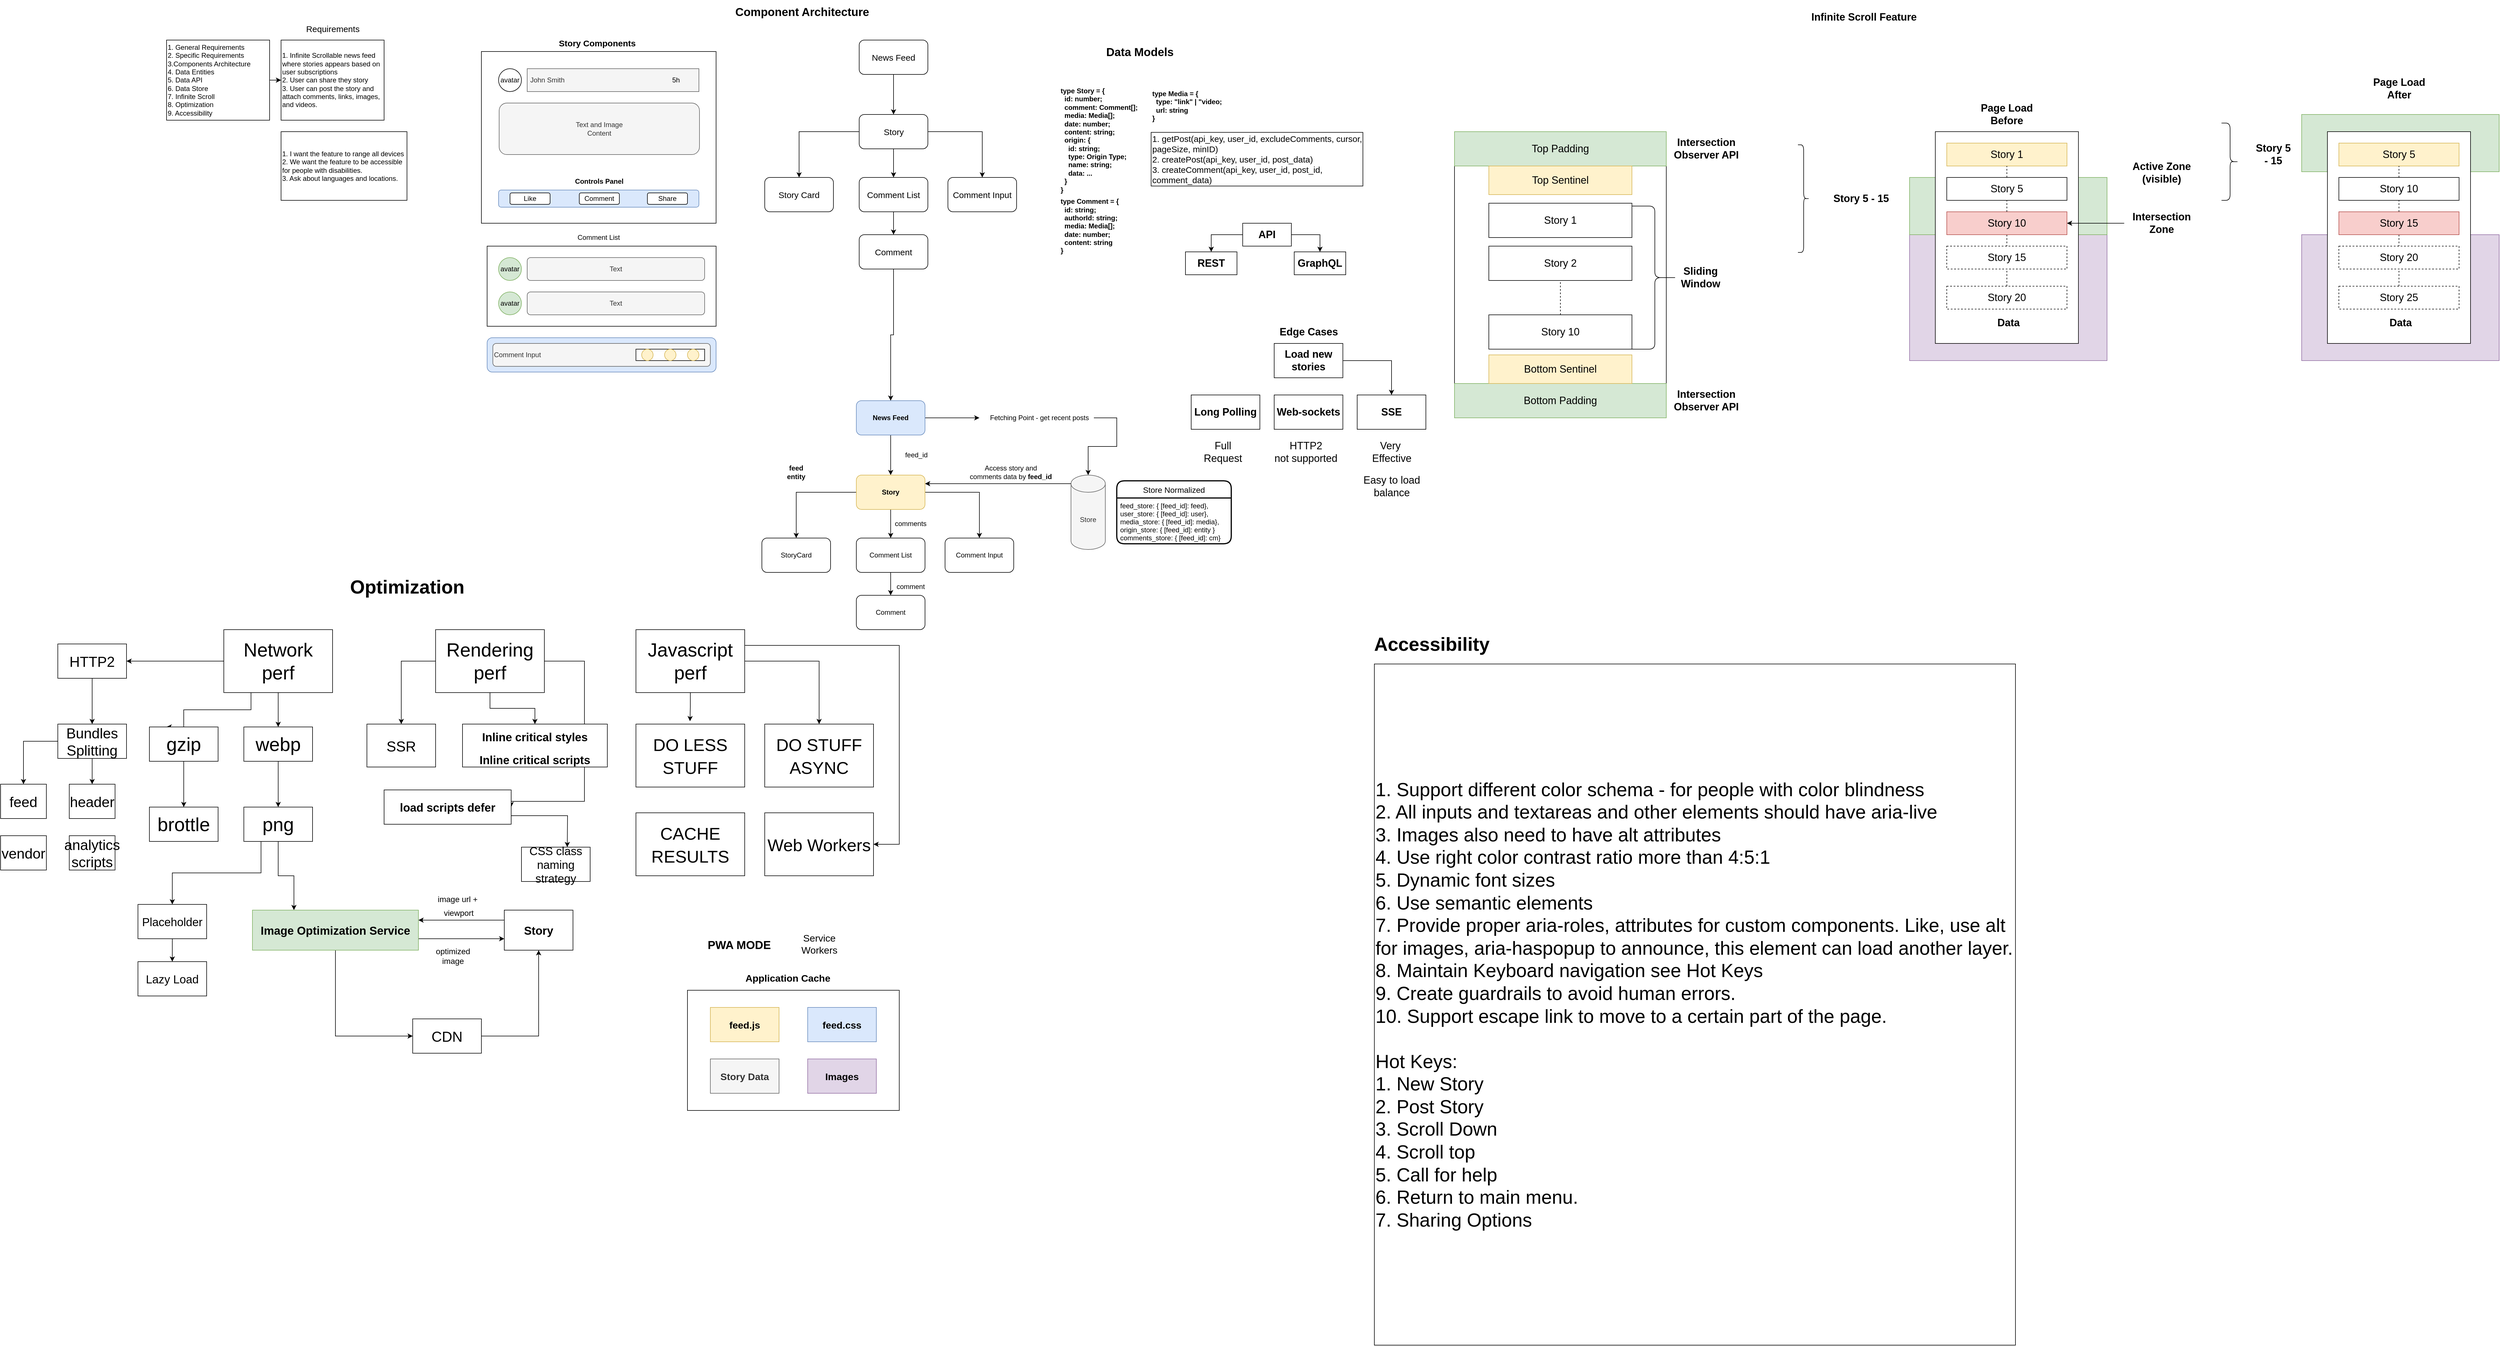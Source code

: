 <mxfile version="20.4.0" type="github">
  <diagram id="IqMauVMVQvILPqCmcVAL" name="Page-1">
    <mxGraphModel dx="2643" dy="2391" grid="1" gridSize="10" guides="1" tooltips="1" connect="1" arrows="1" fold="1" page="1" pageScale="1" pageWidth="850" pageHeight="1100" math="0" shadow="0">
      <root>
        <mxCell id="0" />
        <mxCell id="1" parent="0" />
        <mxCell id="xFDuFH-LrsKJS7PhDdZ0-171" value="" style="rounded=0;whiteSpace=wrap;html=1;fontSize=18;fillColor=#e1d5e7;strokeColor=#9673a6;" vertex="1" parent="1">
          <mxGeometry x="2565" y="380" width="345" height="220" as="geometry" />
        </mxCell>
        <mxCell id="xFDuFH-LrsKJS7PhDdZ0-6" value="" style="edgeStyle=orthogonalEdgeStyle;rounded=0;orthogonalLoop=1;jettySize=auto;html=1;" edge="1" parent="1" source="xFDuFH-LrsKJS7PhDdZ0-1" target="xFDuFH-LrsKJS7PhDdZ0-3">
          <mxGeometry relative="1" as="geometry" />
        </mxCell>
        <mxCell id="xFDuFH-LrsKJS7PhDdZ0-25" value="" style="edgeStyle=orthogonalEdgeStyle;rounded=0;orthogonalLoop=1;jettySize=auto;html=1;" edge="1" parent="1" source="xFDuFH-LrsKJS7PhDdZ0-1">
          <mxGeometry relative="1" as="geometry">
            <mxPoint x="940" y="700" as="targetPoint" />
          </mxGeometry>
        </mxCell>
        <mxCell id="xFDuFH-LrsKJS7PhDdZ0-1" value="News Feed" style="rounded=1;whiteSpace=wrap;html=1;fillColor=#dae8fc;strokeColor=#6c8ebf;fontStyle=1" vertex="1" parent="1">
          <mxGeometry x="725" y="670" width="120" height="60" as="geometry" />
        </mxCell>
        <mxCell id="xFDuFH-LrsKJS7PhDdZ0-12" value="" style="edgeStyle=orthogonalEdgeStyle;rounded=0;orthogonalLoop=1;jettySize=auto;html=1;" edge="1" parent="1" source="xFDuFH-LrsKJS7PhDdZ0-3" target="xFDuFH-LrsKJS7PhDdZ0-11">
          <mxGeometry relative="1" as="geometry" />
        </mxCell>
        <mxCell id="xFDuFH-LrsKJS7PhDdZ0-13" value="" style="edgeStyle=orthogonalEdgeStyle;rounded=0;orthogonalLoop=1;jettySize=auto;html=1;" edge="1" parent="1" source="xFDuFH-LrsKJS7PhDdZ0-3" target="xFDuFH-LrsKJS7PhDdZ0-9">
          <mxGeometry relative="1" as="geometry" />
        </mxCell>
        <mxCell id="xFDuFH-LrsKJS7PhDdZ0-15" value="" style="edgeStyle=orthogonalEdgeStyle;rounded=0;orthogonalLoop=1;jettySize=auto;html=1;" edge="1" parent="1" source="xFDuFH-LrsKJS7PhDdZ0-3" target="xFDuFH-LrsKJS7PhDdZ0-14">
          <mxGeometry relative="1" as="geometry" />
        </mxCell>
        <mxCell id="xFDuFH-LrsKJS7PhDdZ0-3" value="Story" style="rounded=1;whiteSpace=wrap;html=1;fontStyle=1;fillColor=#fff2cc;strokeColor=#d6b656;" vertex="1" parent="1">
          <mxGeometry x="725" y="800" width="120" height="60" as="geometry" />
        </mxCell>
        <mxCell id="xFDuFH-LrsKJS7PhDdZ0-20" value="" style="edgeStyle=orthogonalEdgeStyle;rounded=0;orthogonalLoop=1;jettySize=auto;html=1;" edge="1" parent="1" source="xFDuFH-LrsKJS7PhDdZ0-9" target="xFDuFH-LrsKJS7PhDdZ0-19">
          <mxGeometry relative="1" as="geometry" />
        </mxCell>
        <mxCell id="xFDuFH-LrsKJS7PhDdZ0-9" value="Comment List" style="rounded=1;whiteSpace=wrap;html=1;" vertex="1" parent="1">
          <mxGeometry x="725" y="910" width="120" height="60" as="geometry" />
        </mxCell>
        <mxCell id="xFDuFH-LrsKJS7PhDdZ0-11" value="StoryCard" style="whiteSpace=wrap;html=1;rounded=1;" vertex="1" parent="1">
          <mxGeometry x="560" y="910" width="120" height="60" as="geometry" />
        </mxCell>
        <mxCell id="xFDuFH-LrsKJS7PhDdZ0-14" value="Comment Input" style="rounded=1;whiteSpace=wrap;html=1;" vertex="1" parent="1">
          <mxGeometry x="880" y="910" width="120" height="60" as="geometry" />
        </mxCell>
        <mxCell id="xFDuFH-LrsKJS7PhDdZ0-19" value="Comment" style="rounded=1;whiteSpace=wrap;html=1;" vertex="1" parent="1">
          <mxGeometry x="725" y="1010" width="120" height="60" as="geometry" />
        </mxCell>
        <mxCell id="xFDuFH-LrsKJS7PhDdZ0-21" value="Store" style="shape=cylinder3;whiteSpace=wrap;html=1;boundedLbl=1;backgroundOutline=1;size=15;fillColor=#f5f5f5;fontColor=#333333;strokeColor=#666666;" vertex="1" parent="1">
          <mxGeometry x="1100" y="800" width="60" height="130" as="geometry" />
        </mxCell>
        <mxCell id="xFDuFH-LrsKJS7PhDdZ0-22" value="" style="endArrow=classic;html=1;rounded=0;exitX=0;exitY=0;exitDx=0;exitDy=15;exitPerimeter=0;entryX=1;entryY=0.25;entryDx=0;entryDy=0;" edge="1" parent="1" source="xFDuFH-LrsKJS7PhDdZ0-21" target="xFDuFH-LrsKJS7PhDdZ0-3">
          <mxGeometry width="50" height="50" relative="1" as="geometry">
            <mxPoint x="940" y="800" as="sourcePoint" />
            <mxPoint x="990" y="750" as="targetPoint" />
          </mxGeometry>
        </mxCell>
        <mxCell id="xFDuFH-LrsKJS7PhDdZ0-23" value="Access story and comments data by &lt;b&gt;feed_id&lt;/b&gt;" style="text;html=1;strokeColor=none;fillColor=none;align=center;verticalAlign=middle;whiteSpace=wrap;rounded=0;" vertex="1" parent="1">
          <mxGeometry x="920" y="780" width="150" height="30" as="geometry" />
        </mxCell>
        <mxCell id="xFDuFH-LrsKJS7PhDdZ0-26" value="Fetching Point - get recent posts" style="text;html=1;strokeColor=none;fillColor=none;align=center;verticalAlign=middle;whiteSpace=wrap;rounded=0;" vertex="1" parent="1">
          <mxGeometry x="950" y="685" width="190" height="30" as="geometry" />
        </mxCell>
        <mxCell id="xFDuFH-LrsKJS7PhDdZ0-27" value="" style="endArrow=classic;html=1;rounded=0;exitX=1;exitY=0.5;exitDx=0;exitDy=0;entryX=0.5;entryY=0;entryDx=0;entryDy=0;entryPerimeter=0;" edge="1" parent="1" source="xFDuFH-LrsKJS7PhDdZ0-26" target="xFDuFH-LrsKJS7PhDdZ0-21">
          <mxGeometry width="50" height="50" relative="1" as="geometry">
            <mxPoint x="940" y="750" as="sourcePoint" />
            <mxPoint x="990" y="700" as="targetPoint" />
            <Array as="points">
              <mxPoint x="1180" y="700" />
              <mxPoint x="1180" y="750" />
              <mxPoint x="1130" y="750" />
            </Array>
          </mxGeometry>
        </mxCell>
        <mxCell id="xFDuFH-LrsKJS7PhDdZ0-28" value="feed_id" style="text;html=1;strokeColor=none;fillColor=none;align=center;verticalAlign=middle;whiteSpace=wrap;rounded=0;" vertex="1" parent="1">
          <mxGeometry x="800" y="750" width="60" height="30" as="geometry" />
        </mxCell>
        <mxCell id="xFDuFH-LrsKJS7PhDdZ0-29" value="feed entity" style="text;html=1;strokeColor=none;fillColor=none;align=center;verticalAlign=middle;whiteSpace=wrap;rounded=0;fontStyle=1" vertex="1" parent="1">
          <mxGeometry x="590" y="780" width="60" height="30" as="geometry" />
        </mxCell>
        <mxCell id="xFDuFH-LrsKJS7PhDdZ0-30" value="comments" style="text;html=1;strokeColor=none;fillColor=none;align=center;verticalAlign=middle;whiteSpace=wrap;rounded=0;" vertex="1" parent="1">
          <mxGeometry x="790" y="870" width="60" height="30" as="geometry" />
        </mxCell>
        <mxCell id="xFDuFH-LrsKJS7PhDdZ0-31" value="comment" style="text;html=1;strokeColor=none;fillColor=none;align=center;verticalAlign=middle;whiteSpace=wrap;rounded=0;" vertex="1" parent="1">
          <mxGeometry x="790" y="980" width="60" height="30" as="geometry" />
        </mxCell>
        <mxCell id="xFDuFH-LrsKJS7PhDdZ0-32" value="Store Normalized" style="swimlane;childLayout=stackLayout;horizontal=1;startSize=30;horizontalStack=0;rounded=1;fontSize=14;fontStyle=0;strokeWidth=2;resizeParent=0;resizeLast=1;shadow=0;dashed=0;align=center;" vertex="1" parent="1">
          <mxGeometry x="1180" y="810" width="200" height="110" as="geometry" />
        </mxCell>
        <mxCell id="xFDuFH-LrsKJS7PhDdZ0-33" value="feed_store: { [feed_id]: feed},&#xa;user_store: { [feed_id]: user},&#xa;media_store: { [feed_id]: media},&#xa;origin_store: { [feed_id]: entity }&#xa;comments_store: { [feed_id]: cm}" style="align=left;strokeColor=none;fillColor=none;spacingLeft=4;fontSize=12;verticalAlign=top;resizable=0;rotatable=0;part=1;" vertex="1" parent="xFDuFH-LrsKJS7PhDdZ0-32">
          <mxGeometry y="30" width="200" height="80" as="geometry" />
        </mxCell>
        <mxCell id="xFDuFH-LrsKJS7PhDdZ0-76" value="" style="rounded=0;whiteSpace=wrap;html=1;" vertex="1" parent="1">
          <mxGeometry x="70" y="60" width="410" height="300" as="geometry" />
        </mxCell>
        <mxCell id="xFDuFH-LrsKJS7PhDdZ0-77" value="avatar" style="ellipse;whiteSpace=wrap;html=1;aspect=fixed;" vertex="1" parent="1">
          <mxGeometry x="100" y="90" width="40" height="40" as="geometry" />
        </mxCell>
        <mxCell id="xFDuFH-LrsKJS7PhDdZ0-78" value="&amp;nbsp;John Smith" style="rounded=0;whiteSpace=wrap;html=1;align=left;fillColor=#f5f5f5;fontColor=#333333;strokeColor=#666666;" vertex="1" parent="1">
          <mxGeometry x="150" y="90" width="300" height="40" as="geometry" />
        </mxCell>
        <mxCell id="xFDuFH-LrsKJS7PhDdZ0-79" value="Text and Image&lt;br&gt;Content" style="rounded=1;whiteSpace=wrap;html=1;fillColor=#f5f5f5;fontColor=#333333;strokeColor=#666666;" vertex="1" parent="1">
          <mxGeometry x="101" y="150" width="350" height="90" as="geometry" />
        </mxCell>
        <mxCell id="xFDuFH-LrsKJS7PhDdZ0-80" value="Controls Panel" style="text;html=1;strokeColor=none;fillColor=none;align=center;verticalAlign=middle;whiteSpace=wrap;rounded=0;fontStyle=1" vertex="1" parent="1">
          <mxGeometry x="192" y="272" width="168" height="30" as="geometry" />
        </mxCell>
        <mxCell id="xFDuFH-LrsKJS7PhDdZ0-81" value="" style="rounded=1;whiteSpace=wrap;html=1;fillColor=#dae8fc;strokeColor=#6c8ebf;" vertex="1" parent="1">
          <mxGeometry x="100" y="302" width="350" height="30" as="geometry" />
        </mxCell>
        <mxCell id="xFDuFH-LrsKJS7PhDdZ0-82" value="Like" style="rounded=1;whiteSpace=wrap;html=1;" vertex="1" parent="xFDuFH-LrsKJS7PhDdZ0-81">
          <mxGeometry x="20" y="5" width="70" height="20" as="geometry" />
        </mxCell>
        <mxCell id="xFDuFH-LrsKJS7PhDdZ0-83" value="Comment" style="rounded=1;whiteSpace=wrap;html=1;" vertex="1" parent="xFDuFH-LrsKJS7PhDdZ0-81">
          <mxGeometry x="141" y="5" width="70" height="20" as="geometry" />
        </mxCell>
        <mxCell id="xFDuFH-LrsKJS7PhDdZ0-84" value="Share" style="rounded=1;whiteSpace=wrap;html=1;" vertex="1" parent="xFDuFH-LrsKJS7PhDdZ0-81">
          <mxGeometry x="260" y="5" width="70" height="20" as="geometry" />
        </mxCell>
        <mxCell id="xFDuFH-LrsKJS7PhDdZ0-85" value="5h" style="text;html=1;strokeColor=none;fillColor=none;align=center;verticalAlign=middle;whiteSpace=wrap;rounded=0;" vertex="1" parent="1">
          <mxGeometry x="380" y="95" width="60" height="30" as="geometry" />
        </mxCell>
        <mxCell id="xFDuFH-LrsKJS7PhDdZ0-91" value="" style="edgeStyle=orthogonalEdgeStyle;rounded=0;orthogonalLoop=1;jettySize=auto;html=1;" edge="1" parent="1" source="xFDuFH-LrsKJS7PhDdZ0-86" target="xFDuFH-LrsKJS7PhDdZ0-90">
          <mxGeometry relative="1" as="geometry" />
        </mxCell>
        <mxCell id="xFDuFH-LrsKJS7PhDdZ0-86" value="1. General Requirements&lt;br&gt;2. Specific Requirements&lt;br&gt;3.Components Architecture&lt;br&gt;4. Data Entities&lt;br&gt;5. Data API&lt;br&gt;6. Data Store&lt;br&gt;7. Infinite Scroll&lt;br&gt;8. Optimization&lt;br&gt;9. Accessibility" style="rounded=0;whiteSpace=wrap;html=1;align=left;" vertex="1" parent="1">
          <mxGeometry x="-480" y="40" width="180" height="140" as="geometry" />
        </mxCell>
        <mxCell id="xFDuFH-LrsKJS7PhDdZ0-90" value="1. Infinite Scrollable news feed where stories appears based on user subscriptions&lt;br&gt;2. User can share they story&lt;br&gt;3. User can post the story and attach comments, links, images, and videos." style="rounded=0;whiteSpace=wrap;html=1;align=left;" vertex="1" parent="1">
          <mxGeometry x="-280" y="40" width="180" height="140" as="geometry" />
        </mxCell>
        <mxCell id="xFDuFH-LrsKJS7PhDdZ0-92" value="1. I want the feature to range all devices&lt;br&gt;2. We want the feature to be accessible for people with disabilities.&lt;br&gt;&lt;div style=&quot;&quot;&gt;&lt;span style=&quot;background-color: initial;&quot;&gt;3. Ask about languages and locations.&lt;/span&gt;&lt;/div&gt;" style="rounded=0;whiteSpace=wrap;html=1;align=left;" vertex="1" parent="1">
          <mxGeometry x="-280" y="200" width="220" height="120" as="geometry" />
        </mxCell>
        <mxCell id="xFDuFH-LrsKJS7PhDdZ0-94" value="" style="rounded=0;whiteSpace=wrap;html=1;" vertex="1" parent="1">
          <mxGeometry x="80" y="400" width="400" height="140" as="geometry" />
        </mxCell>
        <mxCell id="xFDuFH-LrsKJS7PhDdZ0-95" value="Comment List" style="text;html=1;strokeColor=none;fillColor=none;align=center;verticalAlign=middle;whiteSpace=wrap;rounded=0;" vertex="1" parent="1">
          <mxGeometry x="220" y="370" width="110" height="30" as="geometry" />
        </mxCell>
        <mxCell id="xFDuFH-LrsKJS7PhDdZ0-97" value="avatar" style="ellipse;whiteSpace=wrap;html=1;aspect=fixed;fillColor=#d5e8d4;strokeColor=#82b366;" vertex="1" parent="1">
          <mxGeometry x="100" y="420" width="40" height="40" as="geometry" />
        </mxCell>
        <mxCell id="xFDuFH-LrsKJS7PhDdZ0-98" value="Text" style="rounded=1;whiteSpace=wrap;html=1;fillColor=#f5f5f5;fontColor=#333333;strokeColor=#666666;" vertex="1" parent="1">
          <mxGeometry x="150" y="420" width="310" height="40" as="geometry" />
        </mxCell>
        <mxCell id="xFDuFH-LrsKJS7PhDdZ0-99" value="avatar" style="ellipse;whiteSpace=wrap;html=1;aspect=fixed;fillColor=#d5e8d4;strokeColor=#82b366;" vertex="1" parent="1">
          <mxGeometry x="100" y="480" width="40" height="40" as="geometry" />
        </mxCell>
        <mxCell id="xFDuFH-LrsKJS7PhDdZ0-100" value="Text" style="rounded=1;whiteSpace=wrap;html=1;fillColor=#f5f5f5;fontColor=#333333;strokeColor=#666666;" vertex="1" parent="1">
          <mxGeometry x="150" y="480" width="310" height="40" as="geometry" />
        </mxCell>
        <mxCell id="xFDuFH-LrsKJS7PhDdZ0-101" value="" style="rounded=1;whiteSpace=wrap;html=1;fillColor=#dae8fc;strokeColor=#6c8ebf;" vertex="1" parent="1">
          <mxGeometry x="80" y="560" width="400" height="60" as="geometry" />
        </mxCell>
        <mxCell id="xFDuFH-LrsKJS7PhDdZ0-102" value="Comment Input" style="rounded=1;whiteSpace=wrap;html=1;align=left;fillColor=#f5f5f5;fontColor=#333333;strokeColor=#666666;" vertex="1" parent="1">
          <mxGeometry x="90" y="570" width="380" height="40" as="geometry" />
        </mxCell>
        <mxCell id="xFDuFH-LrsKJS7PhDdZ0-103" value="" style="rounded=0;whiteSpace=wrap;html=1;" vertex="1" parent="1">
          <mxGeometry x="340" y="580" width="120" height="20" as="geometry" />
        </mxCell>
        <mxCell id="xFDuFH-LrsKJS7PhDdZ0-104" value="" style="ellipse;whiteSpace=wrap;html=1;aspect=fixed;fillColor=#fff2cc;strokeColor=#d6b656;" vertex="1" parent="1">
          <mxGeometry x="350" y="580" width="20" height="20" as="geometry" />
        </mxCell>
        <mxCell id="xFDuFH-LrsKJS7PhDdZ0-105" value="" style="ellipse;whiteSpace=wrap;html=1;aspect=fixed;fillColor=#fff2cc;strokeColor=#d6b656;" vertex="1" parent="1">
          <mxGeometry x="390" y="580" width="20" height="20" as="geometry" />
        </mxCell>
        <mxCell id="xFDuFH-LrsKJS7PhDdZ0-106" value="" style="ellipse;whiteSpace=wrap;html=1;aspect=fixed;fillColor=#fff2cc;strokeColor=#d6b656;" vertex="1" parent="1">
          <mxGeometry x="430" y="580" width="20" height="20" as="geometry" />
        </mxCell>
        <mxCell id="xFDuFH-LrsKJS7PhDdZ0-107" value="type Story = {&lt;br&gt;&amp;nbsp; id: number;&lt;br&gt;&amp;nbsp; comment: Comment[];&lt;br&gt;&amp;nbsp; media: Media[];&lt;br&gt;&amp;nbsp; date: number;&lt;br&gt;&amp;nbsp; content: string;&lt;br&gt;&amp;nbsp; origin: {&lt;br&gt;&amp;nbsp; &amp;nbsp; id: string;&lt;br&gt;&amp;nbsp; &amp;nbsp; type: Origin Type;&lt;br&gt;&amp;nbsp; &amp;nbsp; name: string;&lt;br&gt;&amp;nbsp; &amp;nbsp; data: ...&lt;br&gt;&amp;nbsp; }&lt;br&gt;}" style="text;html=1;strokeColor=none;fillColor=none;align=left;verticalAlign=middle;whiteSpace=wrap;rounded=0;fontStyle=1" vertex="1" parent="1">
          <mxGeometry x="1080" y="120" width="290" height="190" as="geometry" />
        </mxCell>
        <mxCell id="xFDuFH-LrsKJS7PhDdZ0-108" value="type Comment = {&lt;br&gt;&amp;nbsp; id: string;&lt;br&gt;&amp;nbsp; authorId: string;&lt;br&gt;&amp;nbsp; media: Media[];&lt;br&gt;&amp;nbsp; date: number;&lt;br&gt;&amp;nbsp; content: string&lt;br&gt;}" style="text;html=1;strokeColor=none;fillColor=none;align=left;verticalAlign=middle;whiteSpace=wrap;rounded=0;fontStyle=1" vertex="1" parent="1">
          <mxGeometry x="1080" y="310" width="130" height="110" as="geometry" />
        </mxCell>
        <mxCell id="xFDuFH-LrsKJS7PhDdZ0-109" value="type Media = {&lt;br&gt;&amp;nbsp; type: &quot;link&quot; | &quot;video;&lt;br&gt;&amp;nbsp; url: string&lt;br&gt;}" style="text;html=1;strokeColor=none;fillColor=none;align=left;verticalAlign=middle;whiteSpace=wrap;rounded=0;fontStyle=1" vertex="1" parent="1">
          <mxGeometry x="1240" y="120" width="130" height="70" as="geometry" />
        </mxCell>
        <mxCell id="xFDuFH-LrsKJS7PhDdZ0-110" value="&lt;b style=&quot;font-size: 20px;&quot;&gt;Data Models&lt;/b&gt;" style="text;html=1;align=center;verticalAlign=middle;resizable=0;points=[];autosize=1;strokeColor=none;fillColor=none;fontSize=20;" vertex="1" parent="1">
          <mxGeometry x="1150" y="40" width="140" height="40" as="geometry" />
        </mxCell>
        <mxCell id="xFDuFH-LrsKJS7PhDdZ0-111" value="&lt;b style=&quot;font-size: 20px;&quot;&gt;Component Architecture&lt;/b&gt;" style="text;html=1;align=center;verticalAlign=middle;resizable=0;points=[];autosize=1;strokeColor=none;fillColor=none;fontSize=20;" vertex="1" parent="1">
          <mxGeometry x="500" y="-30" width="260" height="40" as="geometry" />
        </mxCell>
        <mxCell id="xFDuFH-LrsKJS7PhDdZ0-112" value="Requirements" style="text;html=1;align=center;verticalAlign=middle;resizable=0;points=[];autosize=1;strokeColor=none;fillColor=none;fontSize=15;" vertex="1" parent="1">
          <mxGeometry x="-250" y="5" width="120" height="30" as="geometry" />
        </mxCell>
        <mxCell id="xFDuFH-LrsKJS7PhDdZ0-114" value="Story Components" style="text;html=1;align=center;verticalAlign=middle;resizable=0;points=[];autosize=1;strokeColor=none;fillColor=none;fontSize=15;fontStyle=1" vertex="1" parent="1">
          <mxGeometry x="192" y="30" width="160" height="30" as="geometry" />
        </mxCell>
        <mxCell id="xFDuFH-LrsKJS7PhDdZ0-115" value="" style="edgeStyle=orthogonalEdgeStyle;rounded=0;orthogonalLoop=1;jettySize=auto;html=1;fontSize=15;" edge="1" source="xFDuFH-LrsKJS7PhDdZ0-116" target="xFDuFH-LrsKJS7PhDdZ0-121" parent="1">
          <mxGeometry relative="1" as="geometry" />
        </mxCell>
        <mxCell id="xFDuFH-LrsKJS7PhDdZ0-116" value="" style="rounded=1;whiteSpace=wrap;html=1;fontSize=15;" vertex="1" parent="1">
          <mxGeometry x="730" y="40" width="120" height="60" as="geometry" />
        </mxCell>
        <mxCell id="xFDuFH-LrsKJS7PhDdZ0-117" value="News Feed" style="text;html=1;strokeColor=none;fillColor=none;align=center;verticalAlign=middle;whiteSpace=wrap;rounded=0;fontSize=15;" vertex="1" parent="1">
          <mxGeometry x="735" y="55" width="110" height="30" as="geometry" />
        </mxCell>
        <mxCell id="xFDuFH-LrsKJS7PhDdZ0-118" value="" style="edgeStyle=orthogonalEdgeStyle;rounded=0;orthogonalLoop=1;jettySize=auto;html=1;fontSize=15;" edge="1" source="xFDuFH-LrsKJS7PhDdZ0-121" target="xFDuFH-LrsKJS7PhDdZ0-125" parent="1">
          <mxGeometry relative="1" as="geometry" />
        </mxCell>
        <mxCell id="xFDuFH-LrsKJS7PhDdZ0-119" value="" style="edgeStyle=orthogonalEdgeStyle;rounded=0;orthogonalLoop=1;jettySize=auto;html=1;fontSize=15;" edge="1" source="xFDuFH-LrsKJS7PhDdZ0-121" target="xFDuFH-LrsKJS7PhDdZ0-124" parent="1">
          <mxGeometry relative="1" as="geometry" />
        </mxCell>
        <mxCell id="xFDuFH-LrsKJS7PhDdZ0-120" value="" style="edgeStyle=orthogonalEdgeStyle;rounded=0;orthogonalLoop=1;jettySize=auto;html=1;fontSize=15;" edge="1" source="xFDuFH-LrsKJS7PhDdZ0-121" target="xFDuFH-LrsKJS7PhDdZ0-126" parent="1">
          <mxGeometry relative="1" as="geometry" />
        </mxCell>
        <mxCell id="xFDuFH-LrsKJS7PhDdZ0-121" value="" style="rounded=1;whiteSpace=wrap;html=1;fontSize=15;" vertex="1" parent="1">
          <mxGeometry x="730" y="170" width="120" height="60" as="geometry" />
        </mxCell>
        <mxCell id="xFDuFH-LrsKJS7PhDdZ0-122" value="Story" style="text;html=1;strokeColor=none;fillColor=none;align=center;verticalAlign=middle;whiteSpace=wrap;rounded=0;fontSize=15;" vertex="1" parent="1">
          <mxGeometry x="743" y="186.25" width="95" height="27.5" as="geometry" />
        </mxCell>
        <mxCell id="xFDuFH-LrsKJS7PhDdZ0-123" value="" style="edgeStyle=orthogonalEdgeStyle;rounded=0;orthogonalLoop=1;jettySize=auto;html=1;fontSize=15;" edge="1" source="xFDuFH-LrsKJS7PhDdZ0-124" target="xFDuFH-LrsKJS7PhDdZ0-130" parent="1">
          <mxGeometry relative="1" as="geometry" />
        </mxCell>
        <mxCell id="xFDuFH-LrsKJS7PhDdZ0-124" value="" style="rounded=1;whiteSpace=wrap;html=1;fontSize=15;" vertex="1" parent="1">
          <mxGeometry x="730" y="280" width="120" height="60" as="geometry" />
        </mxCell>
        <mxCell id="xFDuFH-LrsKJS7PhDdZ0-125" value="Story Card" style="whiteSpace=wrap;html=1;rounded=1;fontSize=15;" vertex="1" parent="1">
          <mxGeometry x="565" y="280" width="120" height="60" as="geometry" />
        </mxCell>
        <mxCell id="xFDuFH-LrsKJS7PhDdZ0-126" value="Comment Input" style="rounded=1;whiteSpace=wrap;html=1;fontSize=15;" vertex="1" parent="1">
          <mxGeometry x="885" y="280" width="120" height="60" as="geometry" />
        </mxCell>
        <mxCell id="xFDuFH-LrsKJS7PhDdZ0-128" value="Comment List" style="text;html=1;strokeColor=none;fillColor=none;align=center;verticalAlign=middle;whiteSpace=wrap;rounded=0;fontSize=15;" vertex="1" parent="1">
          <mxGeometry x="735" y="295" width="110" height="30" as="geometry" />
        </mxCell>
        <mxCell id="xFDuFH-LrsKJS7PhDdZ0-131" style="edgeStyle=orthogonalEdgeStyle;rounded=0;orthogonalLoop=1;jettySize=auto;html=1;exitX=0.5;exitY=1;exitDx=0;exitDy=0;entryX=0.5;entryY=0;entryDx=0;entryDy=0;fontSize=15;" edge="1" parent="1" source="xFDuFH-LrsKJS7PhDdZ0-130" target="xFDuFH-LrsKJS7PhDdZ0-1">
          <mxGeometry relative="1" as="geometry" />
        </mxCell>
        <mxCell id="xFDuFH-LrsKJS7PhDdZ0-130" value="Comment" style="rounded=1;whiteSpace=wrap;html=1;fontSize=15;" vertex="1" parent="1">
          <mxGeometry x="730" y="380" width="120" height="60" as="geometry" />
        </mxCell>
        <mxCell id="xFDuFH-LrsKJS7PhDdZ0-132" value="1. getPost(api_key, user_id, excludeComments, cursor, pageSize, minID)&lt;br&gt;2. createPost(api_key, user_id, post_data)&lt;br&gt;3. createComment(api_key, user_id, post_id, comment_data)" style="rounded=0;whiteSpace=wrap;html=1;fontSize=15;align=left;" vertex="1" parent="1">
          <mxGeometry x="1240" y="201.25" width="370" height="93.75" as="geometry" />
        </mxCell>
        <mxCell id="xFDuFH-LrsKJS7PhDdZ0-135" value="" style="edgeStyle=orthogonalEdgeStyle;rounded=0;orthogonalLoop=1;jettySize=auto;html=1;fontSize=15;" edge="1" parent="1" source="xFDuFH-LrsKJS7PhDdZ0-133" target="xFDuFH-LrsKJS7PhDdZ0-134">
          <mxGeometry relative="1" as="geometry" />
        </mxCell>
        <mxCell id="xFDuFH-LrsKJS7PhDdZ0-137" value="" style="edgeStyle=orthogonalEdgeStyle;rounded=0;orthogonalLoop=1;jettySize=auto;html=1;fontSize=15;" edge="1" parent="1" source="xFDuFH-LrsKJS7PhDdZ0-133" target="xFDuFH-LrsKJS7PhDdZ0-136">
          <mxGeometry relative="1" as="geometry" />
        </mxCell>
        <mxCell id="xFDuFH-LrsKJS7PhDdZ0-133" value="API" style="rounded=0;whiteSpace=wrap;html=1;fontSize=18;fontStyle=1" vertex="1" parent="1">
          <mxGeometry x="1400" y="360" width="85" height="40" as="geometry" />
        </mxCell>
        <mxCell id="xFDuFH-LrsKJS7PhDdZ0-134" value="REST" style="rounded=0;whiteSpace=wrap;html=1;fontSize=18;fontStyle=1" vertex="1" parent="1">
          <mxGeometry x="1300" y="410" width="90" height="40" as="geometry" />
        </mxCell>
        <mxCell id="xFDuFH-LrsKJS7PhDdZ0-136" value="GraphQL" style="rounded=0;whiteSpace=wrap;html=1;fontSize=18;fontStyle=1" vertex="1" parent="1">
          <mxGeometry x="1490" y="410" width="90" height="40" as="geometry" />
        </mxCell>
        <mxCell id="xFDuFH-LrsKJS7PhDdZ0-138" value="&lt;b&gt;Edge Cases&lt;/b&gt;" style="text;html=1;align=center;verticalAlign=middle;resizable=0;points=[];autosize=1;strokeColor=none;fillColor=none;fontSize=18;" vertex="1" parent="1">
          <mxGeometry x="1450" y="530" width="130" height="40" as="geometry" />
        </mxCell>
        <mxCell id="xFDuFH-LrsKJS7PhDdZ0-147" style="edgeStyle=orthogonalEdgeStyle;rounded=0;orthogonalLoop=1;jettySize=auto;html=1;exitX=1;exitY=0.5;exitDx=0;exitDy=0;entryX=0.5;entryY=0;entryDx=0;entryDy=0;fontSize=18;" edge="1" parent="1" source="xFDuFH-LrsKJS7PhDdZ0-139" target="xFDuFH-LrsKJS7PhDdZ0-142">
          <mxGeometry relative="1" as="geometry" />
        </mxCell>
        <mxCell id="xFDuFH-LrsKJS7PhDdZ0-139" value="&lt;b&gt;Load new stories&lt;/b&gt;" style="rounded=0;whiteSpace=wrap;html=1;fontSize=18;" vertex="1" parent="1">
          <mxGeometry x="1455" y="570" width="120" height="60" as="geometry" />
        </mxCell>
        <mxCell id="xFDuFH-LrsKJS7PhDdZ0-140" value="&lt;b&gt;Long Polling&lt;/b&gt;" style="rounded=0;whiteSpace=wrap;html=1;fontSize=18;" vertex="1" parent="1">
          <mxGeometry x="1310" y="660" width="120" height="60" as="geometry" />
        </mxCell>
        <mxCell id="xFDuFH-LrsKJS7PhDdZ0-141" value="&lt;b&gt;Web-sockets&lt;/b&gt;" style="rounded=0;whiteSpace=wrap;html=1;fontSize=18;" vertex="1" parent="1">
          <mxGeometry x="1455" y="660" width="120" height="60" as="geometry" />
        </mxCell>
        <mxCell id="xFDuFH-LrsKJS7PhDdZ0-142" value="&lt;b&gt;SSE&lt;/b&gt;" style="rounded=0;whiteSpace=wrap;html=1;fontSize=18;" vertex="1" parent="1">
          <mxGeometry x="1600" y="660" width="120" height="60" as="geometry" />
        </mxCell>
        <mxCell id="xFDuFH-LrsKJS7PhDdZ0-143" value="Full&lt;br&gt;Request" style="text;html=1;align=center;verticalAlign=middle;resizable=0;points=[];autosize=1;strokeColor=none;fillColor=none;fontSize=18;" vertex="1" parent="1">
          <mxGeometry x="1320" y="730" width="90" height="60" as="geometry" />
        </mxCell>
        <mxCell id="xFDuFH-LrsKJS7PhDdZ0-144" value="HTTP2&lt;br&gt;not supported" style="text;html=1;align=center;verticalAlign=middle;resizable=0;points=[];autosize=1;strokeColor=none;fillColor=none;fontSize=18;" vertex="1" parent="1">
          <mxGeometry x="1445" y="730" width="130" height="60" as="geometry" />
        </mxCell>
        <mxCell id="xFDuFH-LrsKJS7PhDdZ0-145" value="Very&amp;nbsp;&lt;br&gt;Effective" style="text;html=1;align=center;verticalAlign=middle;resizable=0;points=[];autosize=1;strokeColor=none;fillColor=none;fontSize=18;" vertex="1" parent="1">
          <mxGeometry x="1615" y="730" width="90" height="60" as="geometry" />
        </mxCell>
        <mxCell id="xFDuFH-LrsKJS7PhDdZ0-146" value="Easy to load&lt;br&gt;balance" style="text;html=1;align=center;verticalAlign=middle;resizable=0;points=[];autosize=1;strokeColor=none;fillColor=none;fontSize=18;" vertex="1" parent="1">
          <mxGeometry x="1600" y="790" width="120" height="60" as="geometry" />
        </mxCell>
        <mxCell id="xFDuFH-LrsKJS7PhDdZ0-149" value="" style="rounded=0;whiteSpace=wrap;html=1;fontSize=18;" vertex="1" parent="1">
          <mxGeometry x="1770" y="200" width="370" height="500" as="geometry" />
        </mxCell>
        <mxCell id="xFDuFH-LrsKJS7PhDdZ0-150" value="Top Padding" style="rounded=0;whiteSpace=wrap;html=1;fontSize=18;fillColor=#d5e8d4;strokeColor=#82b366;" vertex="1" parent="1">
          <mxGeometry x="1770" y="200" width="370" height="60" as="geometry" />
        </mxCell>
        <mxCell id="xFDuFH-LrsKJS7PhDdZ0-151" value="Bottom Padding" style="rounded=0;whiteSpace=wrap;html=1;fontSize=18;fillColor=#d5e8d4;strokeColor=#82b366;" vertex="1" parent="1">
          <mxGeometry x="1770" y="640" width="370" height="60" as="geometry" />
        </mxCell>
        <mxCell id="xFDuFH-LrsKJS7PhDdZ0-152" value="Top Sentinel" style="rounded=0;whiteSpace=wrap;html=1;fontSize=18;fillColor=#fff2cc;strokeColor=#d6b656;" vertex="1" parent="1">
          <mxGeometry x="1830" y="260" width="250" height="50" as="geometry" />
        </mxCell>
        <mxCell id="xFDuFH-LrsKJS7PhDdZ0-153" value="Bottom Sentinel" style="rounded=0;whiteSpace=wrap;html=1;fontSize=18;fillColor=#fff2cc;strokeColor=#d6b656;" vertex="1" parent="1">
          <mxGeometry x="1830" y="590" width="250" height="50" as="geometry" />
        </mxCell>
        <mxCell id="xFDuFH-LrsKJS7PhDdZ0-154" value="Story 1" style="rounded=0;whiteSpace=wrap;html=1;fontSize=18;" vertex="1" parent="1">
          <mxGeometry x="1830" y="325" width="250" height="60" as="geometry" />
        </mxCell>
        <mxCell id="xFDuFH-LrsKJS7PhDdZ0-155" value="Story 2" style="rounded=0;whiteSpace=wrap;html=1;fontSize=18;" vertex="1" parent="1">
          <mxGeometry x="1830" y="400" width="250" height="60" as="geometry" />
        </mxCell>
        <mxCell id="xFDuFH-LrsKJS7PhDdZ0-156" value="Story 10" style="rounded=0;whiteSpace=wrap;html=1;fontSize=18;" vertex="1" parent="1">
          <mxGeometry x="1830" y="520" width="250" height="60" as="geometry" />
        </mxCell>
        <mxCell id="xFDuFH-LrsKJS7PhDdZ0-157" value="" style="endArrow=none;dashed=1;html=1;rounded=0;fontSize=18;entryX=0.5;entryY=1;entryDx=0;entryDy=0;" edge="1" parent="1" source="xFDuFH-LrsKJS7PhDdZ0-156" target="xFDuFH-LrsKJS7PhDdZ0-155">
          <mxGeometry width="50" height="50" relative="1" as="geometry">
            <mxPoint x="1820" y="490" as="sourcePoint" />
            <mxPoint x="1870" y="440" as="targetPoint" />
          </mxGeometry>
        </mxCell>
        <mxCell id="xFDuFH-LrsKJS7PhDdZ0-158" value="" style="shape=curlyBracket;whiteSpace=wrap;html=1;rounded=1;flipH=1;fontSize=18;size=0.5;" vertex="1" parent="1">
          <mxGeometry x="2080" y="330" width="80" height="250" as="geometry" />
        </mxCell>
        <mxCell id="xFDuFH-LrsKJS7PhDdZ0-161" value="Sliding Window" style="text;html=1;strokeColor=none;fillColor=none;align=center;verticalAlign=middle;whiteSpace=wrap;rounded=0;fontSize=18;fontStyle=1" vertex="1" parent="1">
          <mxGeometry x="2160" y="440" width="80" height="30" as="geometry" />
        </mxCell>
        <mxCell id="xFDuFH-LrsKJS7PhDdZ0-162" value="Intersection&lt;br&gt;Observer API" style="text;html=1;strokeColor=none;fillColor=none;align=center;verticalAlign=middle;whiteSpace=wrap;rounded=0;fontSize=18;fontStyle=1" vertex="1" parent="1">
          <mxGeometry x="2150" y="215" width="120" height="30" as="geometry" />
        </mxCell>
        <mxCell id="xFDuFH-LrsKJS7PhDdZ0-163" value="Intersection&lt;br&gt;Observer API" style="text;html=1;strokeColor=none;fillColor=none;align=center;verticalAlign=middle;whiteSpace=wrap;rounded=0;fontSize=18;fontStyle=1" vertex="1" parent="1">
          <mxGeometry x="2150" y="655" width="120" height="30" as="geometry" />
        </mxCell>
        <mxCell id="xFDuFH-LrsKJS7PhDdZ0-164" value="&lt;b&gt;Page Load Before&lt;/b&gt;" style="text;html=1;strokeColor=none;fillColor=none;align=center;verticalAlign=middle;whiteSpace=wrap;rounded=0;fontSize=18;" vertex="1" parent="1">
          <mxGeometry x="2685" y="155" width="100" height="30" as="geometry" />
        </mxCell>
        <mxCell id="xFDuFH-LrsKJS7PhDdZ0-166" value="" style="rounded=0;whiteSpace=wrap;html=1;fontSize=18;fillColor=#d5e8d4;strokeColor=#82b366;" vertex="1" parent="1">
          <mxGeometry x="2565" y="280" width="345" height="100" as="geometry" />
        </mxCell>
        <mxCell id="xFDuFH-LrsKJS7PhDdZ0-165" value="" style="rounded=0;whiteSpace=wrap;html=1;fontSize=18;" vertex="1" parent="1">
          <mxGeometry x="2610" y="200" width="250" height="370" as="geometry" />
        </mxCell>
        <mxCell id="xFDuFH-LrsKJS7PhDdZ0-167" value="Infinite Scroll Feature" style="text;html=1;align=center;verticalAlign=middle;resizable=0;points=[];autosize=1;strokeColor=none;fillColor=none;fontSize=18;fontStyle=1" vertex="1" parent="1">
          <mxGeometry x="2380" y="-20" width="210" height="40" as="geometry" />
        </mxCell>
        <mxCell id="xFDuFH-LrsKJS7PhDdZ0-168" value="" style="shape=curlyBracket;whiteSpace=wrap;html=1;rounded=1;flipH=1;fontSize=18;" vertex="1" parent="1">
          <mxGeometry x="2370" y="223" width="20" height="188" as="geometry" />
        </mxCell>
        <mxCell id="xFDuFH-LrsKJS7PhDdZ0-169" value="&lt;b&gt;Story 5 - 15&lt;/b&gt;" style="text;html=1;align=center;verticalAlign=middle;resizable=0;points=[];autosize=1;strokeColor=none;fillColor=none;fontSize=18;" vertex="1" parent="1">
          <mxGeometry x="2420" y="297" width="120" height="40" as="geometry" />
        </mxCell>
        <mxCell id="xFDuFH-LrsKJS7PhDdZ0-172" value="&lt;b&gt;Active Zone&lt;br&gt;(visible)&lt;/b&gt;" style="text;html=1;align=center;verticalAlign=middle;resizable=0;points=[];autosize=1;strokeColor=none;fillColor=none;fontSize=18;" vertex="1" parent="1">
          <mxGeometry x="2940" y="242" width="130" height="60" as="geometry" />
        </mxCell>
        <mxCell id="xFDuFH-LrsKJS7PhDdZ0-173" value="Story 1" style="rounded=0;whiteSpace=wrap;html=1;fontSize=18;fillColor=#fff2cc;strokeColor=#d6b656;" vertex="1" parent="1">
          <mxGeometry x="2630" y="220" width="210" height="40" as="geometry" />
        </mxCell>
        <mxCell id="xFDuFH-LrsKJS7PhDdZ0-174" value="Story 5" style="rounded=0;whiteSpace=wrap;html=1;fontSize=18;" vertex="1" parent="1">
          <mxGeometry x="2630" y="280" width="210" height="40" as="geometry" />
        </mxCell>
        <mxCell id="xFDuFH-LrsKJS7PhDdZ0-184" style="edgeStyle=orthogonalEdgeStyle;rounded=0;orthogonalLoop=1;jettySize=auto;html=1;exitX=0.5;exitY=1;exitDx=0;exitDy=0;entryX=0.5;entryY=0;entryDx=0;entryDy=0;fontSize=18;dashed=1;endArrow=none;endFill=0;" edge="1" parent="1" source="xFDuFH-LrsKJS7PhDdZ0-175" target="xFDuFH-LrsKJS7PhDdZ0-182">
          <mxGeometry relative="1" as="geometry" />
        </mxCell>
        <mxCell id="xFDuFH-LrsKJS7PhDdZ0-175" value="Story 10" style="rounded=0;whiteSpace=wrap;html=1;fontSize=18;fillColor=#f8cecc;strokeColor=#b85450;" vertex="1" parent="1">
          <mxGeometry x="2630" y="340" width="210" height="40" as="geometry" />
        </mxCell>
        <mxCell id="xFDuFH-LrsKJS7PhDdZ0-176" value="" style="endArrow=none;dashed=1;html=1;rounded=0;fontSize=18;entryX=0.5;entryY=1;entryDx=0;entryDy=0;exitX=0.5;exitY=0;exitDx=0;exitDy=0;" edge="1" parent="1" source="xFDuFH-LrsKJS7PhDdZ0-174" target="xFDuFH-LrsKJS7PhDdZ0-173">
          <mxGeometry width="50" height="50" relative="1" as="geometry">
            <mxPoint x="2735" y="290" as="sourcePoint" />
            <mxPoint x="2770" y="260" as="targetPoint" />
          </mxGeometry>
        </mxCell>
        <mxCell id="xFDuFH-LrsKJS7PhDdZ0-178" value="" style="endArrow=none;dashed=1;html=1;rounded=0;fontSize=18;entryX=0.5;entryY=1;entryDx=0;entryDy=0;exitX=0.5;exitY=0;exitDx=0;exitDy=0;" edge="1" parent="1" source="xFDuFH-LrsKJS7PhDdZ0-175" target="xFDuFH-LrsKJS7PhDdZ0-174">
          <mxGeometry width="50" height="50" relative="1" as="geometry">
            <mxPoint x="2660" y="600" as="sourcePoint" />
            <mxPoint x="2710" y="550" as="targetPoint" />
          </mxGeometry>
        </mxCell>
        <mxCell id="xFDuFH-LrsKJS7PhDdZ0-181" style="edgeStyle=orthogonalEdgeStyle;rounded=0;orthogonalLoop=1;jettySize=auto;html=1;entryX=1;entryY=0.5;entryDx=0;entryDy=0;fontSize=18;" edge="1" parent="1" source="xFDuFH-LrsKJS7PhDdZ0-180" target="xFDuFH-LrsKJS7PhDdZ0-175">
          <mxGeometry relative="1" as="geometry" />
        </mxCell>
        <mxCell id="xFDuFH-LrsKJS7PhDdZ0-180" value="Intersection &lt;br&gt;Zone" style="text;html=1;align=center;verticalAlign=middle;resizable=0;points=[];autosize=1;strokeColor=none;fillColor=none;fontSize=18;fontStyle=1" vertex="1" parent="1">
          <mxGeometry x="2940" y="330" width="130" height="60" as="geometry" />
        </mxCell>
        <mxCell id="xFDuFH-LrsKJS7PhDdZ0-182" value="Story 15" style="rounded=0;whiteSpace=wrap;html=1;fontSize=18;dashed=1;" vertex="1" parent="1">
          <mxGeometry x="2630" y="400" width="210" height="40" as="geometry" />
        </mxCell>
        <mxCell id="xFDuFH-LrsKJS7PhDdZ0-183" value="Story 20" style="rounded=0;whiteSpace=wrap;html=1;fontSize=18;dashed=1;" vertex="1" parent="1">
          <mxGeometry x="2630" y="470" width="210" height="40" as="geometry" />
        </mxCell>
        <mxCell id="xFDuFH-LrsKJS7PhDdZ0-186" value="&lt;b&gt;Data&lt;/b&gt;" style="text;html=1;strokeColor=none;fillColor=none;align=center;verticalAlign=middle;whiteSpace=wrap;rounded=0;dashed=1;fontSize=18;" vertex="1" parent="1">
          <mxGeometry x="2708" y="519" width="60" height="30" as="geometry" />
        </mxCell>
        <mxCell id="xFDuFH-LrsKJS7PhDdZ0-188" value="" style="endArrow=none;dashed=1;html=1;strokeWidth=1;rounded=0;fontSize=18;entryX=0.5;entryY=1;entryDx=0;entryDy=0;exitX=0.5;exitY=0;exitDx=0;exitDy=0;" edge="1" parent="1" source="xFDuFH-LrsKJS7PhDdZ0-183" target="xFDuFH-LrsKJS7PhDdZ0-182">
          <mxGeometry width="50" height="50" relative="1" as="geometry">
            <mxPoint x="2710" y="490" as="sourcePoint" />
            <mxPoint x="2760" y="440" as="targetPoint" />
          </mxGeometry>
        </mxCell>
        <mxCell id="xFDuFH-LrsKJS7PhDdZ0-189" value="" style="shape=curlyBracket;whiteSpace=wrap;html=1;rounded=1;flipH=1;fontSize=18;" vertex="1" parent="1">
          <mxGeometry x="3110" y="185" width="30" height="135" as="geometry" />
        </mxCell>
        <mxCell id="xFDuFH-LrsKJS7PhDdZ0-190" value="&lt;b&gt;Story 5 &lt;br&gt;- 15&lt;/b&gt;" style="text;html=1;align=center;verticalAlign=middle;resizable=0;points=[];autosize=1;strokeColor=none;fillColor=none;fontSize=18;" vertex="1" parent="1">
          <mxGeometry x="3160" y="210" width="80" height="60" as="geometry" />
        </mxCell>
        <mxCell id="xFDuFH-LrsKJS7PhDdZ0-191" value="&lt;b&gt;Page Load&lt;br&gt;After&lt;/b&gt;" style="text;html=1;align=center;verticalAlign=middle;resizable=0;points=[];autosize=1;strokeColor=none;fillColor=none;fontSize=18;" vertex="1" parent="1">
          <mxGeometry x="3365" y="95" width="110" height="60" as="geometry" />
        </mxCell>
        <mxCell id="xFDuFH-LrsKJS7PhDdZ0-192" value="" style="rounded=0;whiteSpace=wrap;html=1;fontSize=18;fillColor=#e1d5e7;strokeColor=#9673a6;" vertex="1" parent="1">
          <mxGeometry x="3250" y="380" width="345" height="220" as="geometry" />
        </mxCell>
        <mxCell id="xFDuFH-LrsKJS7PhDdZ0-193" value="" style="rounded=0;whiteSpace=wrap;html=1;fontSize=18;fillColor=#d5e8d4;strokeColor=#82b366;" vertex="1" parent="1">
          <mxGeometry x="3250" y="170" width="345" height="100" as="geometry" />
        </mxCell>
        <mxCell id="xFDuFH-LrsKJS7PhDdZ0-194" value="" style="rounded=0;whiteSpace=wrap;html=1;fontSize=18;" vertex="1" parent="1">
          <mxGeometry x="3295" y="200" width="250" height="370" as="geometry" />
        </mxCell>
        <mxCell id="xFDuFH-LrsKJS7PhDdZ0-195" value="Story 5" style="rounded=0;whiteSpace=wrap;html=1;fontSize=18;fillColor=#fff2cc;strokeColor=#d6b656;" vertex="1" parent="1">
          <mxGeometry x="3315" y="220" width="210" height="40" as="geometry" />
        </mxCell>
        <mxCell id="xFDuFH-LrsKJS7PhDdZ0-196" value="Story 10" style="rounded=0;whiteSpace=wrap;html=1;fontSize=18;" vertex="1" parent="1">
          <mxGeometry x="3315" y="280" width="210" height="40" as="geometry" />
        </mxCell>
        <mxCell id="xFDuFH-LrsKJS7PhDdZ0-197" style="edgeStyle=orthogonalEdgeStyle;rounded=0;orthogonalLoop=1;jettySize=auto;html=1;exitX=0.5;exitY=1;exitDx=0;exitDy=0;entryX=0.5;entryY=0;entryDx=0;entryDy=0;fontSize=18;dashed=1;endArrow=none;endFill=0;" edge="1" source="xFDuFH-LrsKJS7PhDdZ0-198" target="xFDuFH-LrsKJS7PhDdZ0-201" parent="1">
          <mxGeometry relative="1" as="geometry" />
        </mxCell>
        <mxCell id="xFDuFH-LrsKJS7PhDdZ0-198" value="Story 15" style="rounded=0;whiteSpace=wrap;html=1;fontSize=18;fillColor=#f8cecc;strokeColor=#b85450;" vertex="1" parent="1">
          <mxGeometry x="3315" y="340" width="210" height="40" as="geometry" />
        </mxCell>
        <mxCell id="xFDuFH-LrsKJS7PhDdZ0-199" value="" style="endArrow=none;dashed=1;html=1;rounded=0;fontSize=18;entryX=0.5;entryY=1;entryDx=0;entryDy=0;exitX=0.5;exitY=0;exitDx=0;exitDy=0;" edge="1" source="xFDuFH-LrsKJS7PhDdZ0-196" target="xFDuFH-LrsKJS7PhDdZ0-195" parent="1">
          <mxGeometry width="50" height="50" relative="1" as="geometry">
            <mxPoint x="3420" y="290" as="sourcePoint" />
            <mxPoint x="3455" y="260" as="targetPoint" />
          </mxGeometry>
        </mxCell>
        <mxCell id="xFDuFH-LrsKJS7PhDdZ0-200" value="" style="endArrow=none;dashed=1;html=1;rounded=0;fontSize=18;entryX=0.5;entryY=1;entryDx=0;entryDy=0;exitX=0.5;exitY=0;exitDx=0;exitDy=0;" edge="1" source="xFDuFH-LrsKJS7PhDdZ0-198" target="xFDuFH-LrsKJS7PhDdZ0-196" parent="1">
          <mxGeometry width="50" height="50" relative="1" as="geometry">
            <mxPoint x="3345" y="600" as="sourcePoint" />
            <mxPoint x="3395" y="550" as="targetPoint" />
          </mxGeometry>
        </mxCell>
        <mxCell id="xFDuFH-LrsKJS7PhDdZ0-201" value="Story 20" style="rounded=0;whiteSpace=wrap;html=1;fontSize=18;dashed=1;" vertex="1" parent="1">
          <mxGeometry x="3315" y="400" width="210" height="40" as="geometry" />
        </mxCell>
        <mxCell id="xFDuFH-LrsKJS7PhDdZ0-202" value="Story 25" style="rounded=0;whiteSpace=wrap;html=1;fontSize=18;dashed=1;" vertex="1" parent="1">
          <mxGeometry x="3315" y="470" width="210" height="40" as="geometry" />
        </mxCell>
        <mxCell id="xFDuFH-LrsKJS7PhDdZ0-203" value="&lt;b&gt;Data&lt;/b&gt;" style="text;html=1;strokeColor=none;fillColor=none;align=center;verticalAlign=middle;whiteSpace=wrap;rounded=0;dashed=1;fontSize=18;" vertex="1" parent="1">
          <mxGeometry x="3393" y="519" width="60" height="30" as="geometry" />
        </mxCell>
        <mxCell id="xFDuFH-LrsKJS7PhDdZ0-204" value="" style="endArrow=none;dashed=1;html=1;strokeWidth=1;rounded=0;fontSize=18;entryX=0.5;entryY=1;entryDx=0;entryDy=0;exitX=0.5;exitY=0;exitDx=0;exitDy=0;" edge="1" source="xFDuFH-LrsKJS7PhDdZ0-202" target="xFDuFH-LrsKJS7PhDdZ0-201" parent="1">
          <mxGeometry width="50" height="50" relative="1" as="geometry">
            <mxPoint x="3395" y="490" as="sourcePoint" />
            <mxPoint x="3445" y="440" as="targetPoint" />
          </mxGeometry>
        </mxCell>
        <mxCell id="xFDuFH-LrsKJS7PhDdZ0-206" value="&lt;b style=&quot;font-size: 33px;&quot;&gt;Optimization&lt;/b&gt;" style="text;html=1;align=center;verticalAlign=middle;resizable=0;points=[];autosize=1;strokeColor=none;fillColor=none;fontSize=33;" vertex="1" parent="1">
          <mxGeometry x="-170" y="970" width="220" height="50" as="geometry" />
        </mxCell>
        <mxCell id="xFDuFH-LrsKJS7PhDdZ0-211" style="edgeStyle=orthogonalEdgeStyle;rounded=0;orthogonalLoop=1;jettySize=auto;html=1;exitX=0.25;exitY=1;exitDx=0;exitDy=0;entryX=0.25;entryY=0;entryDx=0;entryDy=0;strokeWidth=1;fontSize=33;endArrow=classic;endFill=1;" edge="1" parent="1" source="xFDuFH-LrsKJS7PhDdZ0-207" target="xFDuFH-LrsKJS7PhDdZ0-210">
          <mxGeometry relative="1" as="geometry">
            <Array as="points">
              <mxPoint x="-332" y="1210" />
              <mxPoint x="-450" y="1210" />
              <mxPoint x="-450" y="1240" />
            </Array>
          </mxGeometry>
        </mxCell>
        <mxCell id="xFDuFH-LrsKJS7PhDdZ0-215" value="" style="edgeStyle=orthogonalEdgeStyle;rounded=0;orthogonalLoop=1;jettySize=auto;html=1;strokeWidth=1;fontSize=33;endArrow=classic;endFill=1;" edge="1" parent="1" source="xFDuFH-LrsKJS7PhDdZ0-207" target="xFDuFH-LrsKJS7PhDdZ0-214">
          <mxGeometry relative="1" as="geometry" />
        </mxCell>
        <mxCell id="xFDuFH-LrsKJS7PhDdZ0-229" style="edgeStyle=orthogonalEdgeStyle;rounded=0;orthogonalLoop=1;jettySize=auto;html=1;exitX=0;exitY=0.5;exitDx=0;exitDy=0;entryX=1;entryY=0.5;entryDx=0;entryDy=0;strokeWidth=1;fontSize=25;endArrow=classic;endFill=1;" edge="1" parent="1" source="xFDuFH-LrsKJS7PhDdZ0-207" target="xFDuFH-LrsKJS7PhDdZ0-228">
          <mxGeometry relative="1" as="geometry" />
        </mxCell>
        <mxCell id="xFDuFH-LrsKJS7PhDdZ0-207" value="Network&lt;br&gt;perf" style="rounded=0;whiteSpace=wrap;html=1;fontSize=33;" vertex="1" parent="1">
          <mxGeometry x="-380" y="1070" width="190" height="110" as="geometry" />
        </mxCell>
        <mxCell id="xFDuFH-LrsKJS7PhDdZ0-241" style="edgeStyle=orthogonalEdgeStyle;rounded=0;orthogonalLoop=1;jettySize=auto;html=1;strokeWidth=1;fontSize=25;endArrow=classic;endFill=1;entryX=0.5;entryY=0;entryDx=0;entryDy=0;exitX=0;exitY=0.5;exitDx=0;exitDy=0;" edge="1" parent="1" source="xFDuFH-LrsKJS7PhDdZ0-208" target="xFDuFH-LrsKJS7PhDdZ0-240">
          <mxGeometry relative="1" as="geometry">
            <mxPoint x="-130" y="1150.0" as="targetPoint" />
          </mxGeometry>
        </mxCell>
        <mxCell id="xFDuFH-LrsKJS7PhDdZ0-243" value="" style="edgeStyle=orthogonalEdgeStyle;rounded=0;orthogonalLoop=1;jettySize=auto;html=1;strokeWidth=1;fontSize=25;endArrow=classic;endFill=1;" edge="1" parent="1" source="xFDuFH-LrsKJS7PhDdZ0-208" target="xFDuFH-LrsKJS7PhDdZ0-242">
          <mxGeometry relative="1" as="geometry" />
        </mxCell>
        <mxCell id="xFDuFH-LrsKJS7PhDdZ0-244" style="edgeStyle=orthogonalEdgeStyle;rounded=0;orthogonalLoop=1;jettySize=auto;html=1;exitX=1;exitY=0.5;exitDx=0;exitDy=0;strokeWidth=1;fontSize=20;endArrow=classic;endFill=1;entryX=1;entryY=0.5;entryDx=0;entryDy=0;" edge="1" parent="1" source="xFDuFH-LrsKJS7PhDdZ0-208" target="xFDuFH-LrsKJS7PhDdZ0-245">
          <mxGeometry relative="1" as="geometry">
            <mxPoint x="270.0" y="1370.0" as="targetPoint" />
            <Array as="points">
              <mxPoint x="250" y="1125" />
              <mxPoint x="250" y="1370" />
              <mxPoint x="122" y="1370" />
            </Array>
          </mxGeometry>
        </mxCell>
        <mxCell id="xFDuFH-LrsKJS7PhDdZ0-208" value="Rendering&lt;br&gt;perf" style="rounded=0;whiteSpace=wrap;html=1;fontSize=33;" vertex="1" parent="1">
          <mxGeometry x="-10" y="1070" width="190" height="110" as="geometry" />
        </mxCell>
        <mxCell id="xFDuFH-LrsKJS7PhDdZ0-251" style="edgeStyle=orthogonalEdgeStyle;rounded=0;orthogonalLoop=1;jettySize=auto;html=1;exitX=0.5;exitY=1;exitDx=0;exitDy=0;strokeWidth=1;fontSize=30;endArrow=classic;endFill=1;" edge="1" parent="1" source="xFDuFH-LrsKJS7PhDdZ0-209">
          <mxGeometry relative="1" as="geometry">
            <mxPoint x="434.429" y="1230.0" as="targetPoint" />
          </mxGeometry>
        </mxCell>
        <mxCell id="xFDuFH-LrsKJS7PhDdZ0-252" style="edgeStyle=orthogonalEdgeStyle;rounded=0;orthogonalLoop=1;jettySize=auto;html=1;exitX=1;exitY=0.5;exitDx=0;exitDy=0;strokeWidth=1;fontSize=30;endArrow=classic;endFill=1;" edge="1" parent="1" source="xFDuFH-LrsKJS7PhDdZ0-209" target="xFDuFH-LrsKJS7PhDdZ0-248">
          <mxGeometry relative="1" as="geometry" />
        </mxCell>
        <mxCell id="xFDuFH-LrsKJS7PhDdZ0-253" style="edgeStyle=orthogonalEdgeStyle;rounded=0;orthogonalLoop=1;jettySize=auto;html=1;exitX=1;exitY=0.25;exitDx=0;exitDy=0;entryX=1;entryY=0.5;entryDx=0;entryDy=0;strokeWidth=1;fontSize=30;endArrow=classic;endFill=1;" edge="1" parent="1" source="xFDuFH-LrsKJS7PhDdZ0-209" target="xFDuFH-LrsKJS7PhDdZ0-249">
          <mxGeometry relative="1" as="geometry">
            <Array as="points">
              <mxPoint x="800" y="1097" />
              <mxPoint x="800" y="1445" />
            </Array>
          </mxGeometry>
        </mxCell>
        <mxCell id="xFDuFH-LrsKJS7PhDdZ0-209" value="Javascript&lt;br&gt;perf" style="rounded=0;whiteSpace=wrap;html=1;fontSize=33;" vertex="1" parent="1">
          <mxGeometry x="340" y="1070" width="190" height="110" as="geometry" />
        </mxCell>
        <mxCell id="xFDuFH-LrsKJS7PhDdZ0-213" value="" style="edgeStyle=orthogonalEdgeStyle;rounded=0;orthogonalLoop=1;jettySize=auto;html=1;strokeWidth=1;fontSize=33;endArrow=classic;endFill=1;" edge="1" parent="1" source="xFDuFH-LrsKJS7PhDdZ0-210" target="xFDuFH-LrsKJS7PhDdZ0-212">
          <mxGeometry relative="1" as="geometry" />
        </mxCell>
        <mxCell id="xFDuFH-LrsKJS7PhDdZ0-210" value="gzip" style="rounded=0;whiteSpace=wrap;html=1;fontSize=33;" vertex="1" parent="1">
          <mxGeometry x="-510" y="1240" width="120" height="60" as="geometry" />
        </mxCell>
        <mxCell id="xFDuFH-LrsKJS7PhDdZ0-212" value="brottle" style="whiteSpace=wrap;html=1;fontSize=33;rounded=0;" vertex="1" parent="1">
          <mxGeometry x="-510" y="1380" width="120" height="60" as="geometry" />
        </mxCell>
        <mxCell id="xFDuFH-LrsKJS7PhDdZ0-217" value="" style="edgeStyle=orthogonalEdgeStyle;rounded=0;orthogonalLoop=1;jettySize=auto;html=1;strokeWidth=1;fontSize=33;endArrow=classic;endFill=1;" edge="1" parent="1" source="xFDuFH-LrsKJS7PhDdZ0-214" target="xFDuFH-LrsKJS7PhDdZ0-216">
          <mxGeometry relative="1" as="geometry" />
        </mxCell>
        <mxCell id="xFDuFH-LrsKJS7PhDdZ0-214" value="webp" style="whiteSpace=wrap;html=1;fontSize=33;rounded=0;" vertex="1" parent="1">
          <mxGeometry x="-345" y="1240" width="120" height="60" as="geometry" />
        </mxCell>
        <mxCell id="xFDuFH-LrsKJS7PhDdZ0-227" style="edgeStyle=orthogonalEdgeStyle;rounded=0;orthogonalLoop=1;jettySize=auto;html=1;exitX=0.5;exitY=1;exitDx=0;exitDy=0;entryX=0.25;entryY=0;entryDx=0;entryDy=0;strokeWidth=1;fontSize=25;endArrow=classic;endFill=1;" edge="1" parent="1" source="xFDuFH-LrsKJS7PhDdZ0-216" target="xFDuFH-LrsKJS7PhDdZ0-218">
          <mxGeometry relative="1" as="geometry" />
        </mxCell>
        <mxCell id="xFDuFH-LrsKJS7PhDdZ0-259" style="edgeStyle=orthogonalEdgeStyle;rounded=0;orthogonalLoop=1;jettySize=auto;html=1;exitX=0.25;exitY=1;exitDx=0;exitDy=0;entryX=0.5;entryY=0;entryDx=0;entryDy=0;strokeWidth=1;fontSize=20;endArrow=classic;endFill=1;" edge="1" parent="1" source="xFDuFH-LrsKJS7PhDdZ0-216" target="xFDuFH-LrsKJS7PhDdZ0-257">
          <mxGeometry relative="1" as="geometry" />
        </mxCell>
        <mxCell id="xFDuFH-LrsKJS7PhDdZ0-216" value="png" style="whiteSpace=wrap;html=1;fontSize=33;rounded=0;" vertex="1" parent="1">
          <mxGeometry x="-345" y="1380" width="120" height="60" as="geometry" />
        </mxCell>
        <mxCell id="xFDuFH-LrsKJS7PhDdZ0-220" value="" style="edgeStyle=orthogonalEdgeStyle;rounded=0;orthogonalLoop=1;jettySize=auto;html=1;strokeWidth=1;fontSize=20;endArrow=classic;endFill=1;" edge="1" parent="1">
          <mxGeometry relative="1" as="geometry">
            <mxPoint x="-50" y="1610" as="sourcePoint" />
            <mxPoint x="110" y="1610" as="targetPoint" />
          </mxGeometry>
        </mxCell>
        <mxCell id="xFDuFH-LrsKJS7PhDdZ0-225" value="" style="edgeStyle=orthogonalEdgeStyle;rounded=0;orthogonalLoop=1;jettySize=auto;html=1;strokeWidth=1;fontSize=14;endArrow=classic;endFill=1;entryX=0;entryY=0.5;entryDx=0;entryDy=0;" edge="1" parent="1" source="xFDuFH-LrsKJS7PhDdZ0-218" target="xFDuFH-LrsKJS7PhDdZ0-224">
          <mxGeometry relative="1" as="geometry" />
        </mxCell>
        <mxCell id="xFDuFH-LrsKJS7PhDdZ0-218" value="&lt;font style=&quot;font-size: 20px;&quot;&gt;&lt;b style=&quot;font-size: 20px;&quot;&gt;Image Optimization Service&lt;/b&gt;&lt;/font&gt;" style="rounded=0;whiteSpace=wrap;html=1;fontSize=20;fillColor=#d5e8d4;strokeColor=#82b366;" vertex="1" parent="1">
          <mxGeometry x="-330" y="1560" width="290" height="70" as="geometry" />
        </mxCell>
        <mxCell id="xFDuFH-LrsKJS7PhDdZ0-221" style="edgeStyle=orthogonalEdgeStyle;rounded=0;orthogonalLoop=1;jettySize=auto;html=1;exitX=0;exitY=0.25;exitDx=0;exitDy=0;entryX=1;entryY=0.25;entryDx=0;entryDy=0;strokeWidth=1;fontSize=20;endArrow=classic;endFill=1;" edge="1" parent="1" source="xFDuFH-LrsKJS7PhDdZ0-219" target="xFDuFH-LrsKJS7PhDdZ0-218">
          <mxGeometry relative="1" as="geometry" />
        </mxCell>
        <mxCell id="xFDuFH-LrsKJS7PhDdZ0-219" value="&lt;b&gt;Story&lt;/b&gt;" style="whiteSpace=wrap;html=1;fontSize=20;rounded=0;" vertex="1" parent="1">
          <mxGeometry x="110" y="1560" width="120" height="70" as="geometry" />
        </mxCell>
        <mxCell id="xFDuFH-LrsKJS7PhDdZ0-222" value="&lt;font style=&quot;font-size: 14px;&quot;&gt;image url +&amp;nbsp;&lt;br&gt;viewport&lt;br&gt;&lt;/font&gt;" style="text;html=1;align=center;verticalAlign=middle;resizable=0;points=[];autosize=1;strokeColor=none;fillColor=none;fontSize=20;" vertex="1" parent="1">
          <mxGeometry x="-20" y="1520" width="100" height="60" as="geometry" />
        </mxCell>
        <mxCell id="xFDuFH-LrsKJS7PhDdZ0-223" value="optimized&lt;br&gt;image" style="text;html=1;align=center;verticalAlign=middle;resizable=0;points=[];autosize=1;strokeColor=none;fillColor=none;fontSize=14;" vertex="1" parent="1">
          <mxGeometry x="-20" y="1615" width="80" height="50" as="geometry" />
        </mxCell>
        <mxCell id="xFDuFH-LrsKJS7PhDdZ0-226" style="edgeStyle=orthogonalEdgeStyle;rounded=0;orthogonalLoop=1;jettySize=auto;html=1;exitX=1;exitY=0.5;exitDx=0;exitDy=0;entryX=0.5;entryY=1;entryDx=0;entryDy=0;strokeWidth=1;fontSize=25;endArrow=classic;endFill=1;" edge="1" parent="1" source="xFDuFH-LrsKJS7PhDdZ0-224" target="xFDuFH-LrsKJS7PhDdZ0-219">
          <mxGeometry relative="1" as="geometry" />
        </mxCell>
        <mxCell id="xFDuFH-LrsKJS7PhDdZ0-224" value="&lt;font style=&quot;font-size: 25px;&quot;&gt;CDN&lt;/font&gt;" style="whiteSpace=wrap;html=1;fontSize=20;rounded=0;" vertex="1" parent="1">
          <mxGeometry x="-50" y="1750" width="120" height="60" as="geometry" />
        </mxCell>
        <mxCell id="xFDuFH-LrsKJS7PhDdZ0-232" value="" style="edgeStyle=orthogonalEdgeStyle;rounded=0;orthogonalLoop=1;jettySize=auto;html=1;strokeWidth=1;fontSize=25;endArrow=classic;endFill=1;" edge="1" parent="1" source="xFDuFH-LrsKJS7PhDdZ0-228" target="xFDuFH-LrsKJS7PhDdZ0-231">
          <mxGeometry relative="1" as="geometry" />
        </mxCell>
        <mxCell id="xFDuFH-LrsKJS7PhDdZ0-228" value="HTTP2" style="whiteSpace=wrap;html=1;fontSize=25;" vertex="1" parent="1">
          <mxGeometry x="-670" y="1095" width="120" height="60" as="geometry" />
        </mxCell>
        <mxCell id="xFDuFH-LrsKJS7PhDdZ0-238" style="edgeStyle=orthogonalEdgeStyle;rounded=0;orthogonalLoop=1;jettySize=auto;html=1;exitX=0.5;exitY=1;exitDx=0;exitDy=0;entryX=0.5;entryY=0;entryDx=0;entryDy=0;strokeWidth=1;fontSize=25;endArrow=classic;endFill=1;" edge="1" parent="1" source="xFDuFH-LrsKJS7PhDdZ0-231" target="xFDuFH-LrsKJS7PhDdZ0-234">
          <mxGeometry relative="1" as="geometry" />
        </mxCell>
        <mxCell id="xFDuFH-LrsKJS7PhDdZ0-239" style="edgeStyle=orthogonalEdgeStyle;rounded=0;orthogonalLoop=1;jettySize=auto;html=1;exitX=0;exitY=0.5;exitDx=0;exitDy=0;entryX=0.5;entryY=0;entryDx=0;entryDy=0;strokeWidth=1;fontSize=25;endArrow=classic;endFill=1;" edge="1" parent="1" source="xFDuFH-LrsKJS7PhDdZ0-231" target="xFDuFH-LrsKJS7PhDdZ0-233">
          <mxGeometry relative="1" as="geometry" />
        </mxCell>
        <mxCell id="xFDuFH-LrsKJS7PhDdZ0-231" value="Bundles&lt;br&gt;Splitting" style="whiteSpace=wrap;html=1;fontSize=25;" vertex="1" parent="1">
          <mxGeometry x="-670" y="1235" width="120" height="60" as="geometry" />
        </mxCell>
        <mxCell id="xFDuFH-LrsKJS7PhDdZ0-233" value="feed" style="whiteSpace=wrap;html=1;fontSize=25;" vertex="1" parent="1">
          <mxGeometry x="-770" y="1340" width="80" height="60" as="geometry" />
        </mxCell>
        <mxCell id="xFDuFH-LrsKJS7PhDdZ0-234" value="header" style="whiteSpace=wrap;html=1;fontSize=25;" vertex="1" parent="1">
          <mxGeometry x="-650" y="1340" width="80" height="60" as="geometry" />
        </mxCell>
        <mxCell id="xFDuFH-LrsKJS7PhDdZ0-235" value="vendor" style="whiteSpace=wrap;html=1;fontSize=25;" vertex="1" parent="1">
          <mxGeometry x="-770" y="1430" width="80" height="60" as="geometry" />
        </mxCell>
        <mxCell id="xFDuFH-LrsKJS7PhDdZ0-236" value="analytics&lt;br&gt;scripts" style="whiteSpace=wrap;html=1;fontSize=25;" vertex="1" parent="1">
          <mxGeometry x="-650" y="1430" width="80" height="60" as="geometry" />
        </mxCell>
        <mxCell id="xFDuFH-LrsKJS7PhDdZ0-240" value="SSR" style="whiteSpace=wrap;html=1;fontSize=25;" vertex="1" parent="1">
          <mxGeometry x="-130" y="1235" width="120" height="75" as="geometry" />
        </mxCell>
        <mxCell id="xFDuFH-LrsKJS7PhDdZ0-242" value="&lt;font style=&quot;font-size: 20px; line-height: 1;&quot;&gt;&lt;b&gt;Inline critical styles&lt;br&gt;Inline critical scripts&lt;/b&gt;&lt;br&gt;&lt;/font&gt;" style="whiteSpace=wrap;html=1;fontSize=33;rounded=0;" vertex="1" parent="1">
          <mxGeometry x="37" y="1235" width="253" height="75" as="geometry" />
        </mxCell>
        <mxCell id="xFDuFH-LrsKJS7PhDdZ0-254" style="edgeStyle=orthogonalEdgeStyle;rounded=0;orthogonalLoop=1;jettySize=auto;html=1;exitX=1;exitY=0.75;exitDx=0;exitDy=0;strokeWidth=1;fontSize=30;endArrow=classic;endFill=1;" edge="1" parent="1" source="xFDuFH-LrsKJS7PhDdZ0-245">
          <mxGeometry relative="1" as="geometry">
            <mxPoint x="220.0" y="1450" as="targetPoint" />
          </mxGeometry>
        </mxCell>
        <mxCell id="xFDuFH-LrsKJS7PhDdZ0-245" value="&lt;b&gt;load scripts defer&lt;/b&gt;" style="whiteSpace=wrap;html=1;fontSize=20;" vertex="1" parent="1">
          <mxGeometry x="-100" y="1350" width="222" height="60" as="geometry" />
        </mxCell>
        <mxCell id="xFDuFH-LrsKJS7PhDdZ0-247" value="&lt;font style=&quot;font-size: 30px;&quot;&gt;DO LESS STUFF&lt;/font&gt;" style="rounded=0;whiteSpace=wrap;html=1;fontSize=33;" vertex="1" parent="1">
          <mxGeometry x="340" y="1235" width="190" height="110" as="geometry" />
        </mxCell>
        <mxCell id="xFDuFH-LrsKJS7PhDdZ0-248" value="&lt;span style=&quot;font-size: 30px;&quot;&gt;DO STUFF ASYNC&lt;/span&gt;" style="rounded=0;whiteSpace=wrap;html=1;fontSize=33;" vertex="1" parent="1">
          <mxGeometry x="565" y="1235" width="190" height="110" as="geometry" />
        </mxCell>
        <mxCell id="xFDuFH-LrsKJS7PhDdZ0-249" value="&lt;font style=&quot;font-size: 30px;&quot;&gt;Web Workers&lt;/font&gt;" style="rounded=0;whiteSpace=wrap;html=1;fontSize=33;" vertex="1" parent="1">
          <mxGeometry x="565" y="1390" width="190" height="110" as="geometry" />
        </mxCell>
        <mxCell id="xFDuFH-LrsKJS7PhDdZ0-250" value="&lt;span style=&quot;font-size: 30px;&quot;&gt;CACHE RESULTS&lt;/span&gt;" style="rounded=0;whiteSpace=wrap;html=1;fontSize=33;" vertex="1" parent="1">
          <mxGeometry x="340" y="1390" width="190" height="110" as="geometry" />
        </mxCell>
        <mxCell id="xFDuFH-LrsKJS7PhDdZ0-256" value="CSS class naming strategy" style="whiteSpace=wrap;html=1;fontSize=20;" vertex="1" parent="1">
          <mxGeometry x="140" y="1450" width="120" height="60" as="geometry" />
        </mxCell>
        <mxCell id="xFDuFH-LrsKJS7PhDdZ0-260" style="edgeStyle=orthogonalEdgeStyle;rounded=0;orthogonalLoop=1;jettySize=auto;html=1;exitX=0.5;exitY=1;exitDx=0;exitDy=0;entryX=0.5;entryY=0;entryDx=0;entryDy=0;strokeWidth=1;fontSize=20;endArrow=classic;endFill=1;" edge="1" parent="1" source="xFDuFH-LrsKJS7PhDdZ0-257" target="xFDuFH-LrsKJS7PhDdZ0-258">
          <mxGeometry relative="1" as="geometry" />
        </mxCell>
        <mxCell id="xFDuFH-LrsKJS7PhDdZ0-257" value="Placeholder" style="whiteSpace=wrap;html=1;fontSize=20;" vertex="1" parent="1">
          <mxGeometry x="-530" y="1550" width="120" height="60" as="geometry" />
        </mxCell>
        <mxCell id="xFDuFH-LrsKJS7PhDdZ0-258" value="Lazy Load" style="whiteSpace=wrap;html=1;fontSize=20;" vertex="1" parent="1">
          <mxGeometry x="-530" y="1650" width="120" height="60" as="geometry" />
        </mxCell>
        <mxCell id="xFDuFH-LrsKJS7PhDdZ0-261" value="&lt;b&gt;PWA MODE&lt;/b&gt;" style="text;html=1;align=center;verticalAlign=middle;resizable=0;points=[];autosize=1;strokeColor=none;fillColor=none;fontSize=20;" vertex="1" parent="1">
          <mxGeometry x="455" y="1600" width="130" height="40" as="geometry" />
        </mxCell>
        <mxCell id="xFDuFH-LrsKJS7PhDdZ0-262" value="" style="whiteSpace=wrap;html=1;fontSize=20;" vertex="1" parent="1">
          <mxGeometry x="430" y="1700" width="370" height="210" as="geometry" />
        </mxCell>
        <mxCell id="xFDuFH-LrsKJS7PhDdZ0-263" value="&lt;font style=&quot;font-size: 17px;&quot;&gt;&lt;b&gt;feed.js&lt;/b&gt;&lt;/font&gt;" style="rounded=0;whiteSpace=wrap;html=1;fontSize=20;fillColor=#fff2cc;strokeColor=#d6b656;" vertex="1" parent="1">
          <mxGeometry x="470" y="1730" width="120" height="60" as="geometry" />
        </mxCell>
        <mxCell id="xFDuFH-LrsKJS7PhDdZ0-264" value="&lt;font style=&quot;font-size: 17px;&quot;&gt;&lt;b&gt;feed.css&lt;/b&gt;&lt;/font&gt;" style="rounded=0;whiteSpace=wrap;html=1;fontSize=20;fillColor=#dae8fc;strokeColor=#6c8ebf;" vertex="1" parent="1">
          <mxGeometry x="640" y="1730" width="120" height="60" as="geometry" />
        </mxCell>
        <mxCell id="xFDuFH-LrsKJS7PhDdZ0-265" value="&lt;font style=&quot;font-size: 17px;&quot;&gt;&lt;b&gt;Images&lt;/b&gt;&lt;/font&gt;" style="rounded=0;whiteSpace=wrap;html=1;fontSize=20;fillColor=#e1d5e7;strokeColor=#9673a6;" vertex="1" parent="1">
          <mxGeometry x="640" y="1820" width="120" height="60" as="geometry" />
        </mxCell>
        <mxCell id="xFDuFH-LrsKJS7PhDdZ0-266" value="&lt;font style=&quot;font-size: 17px;&quot;&gt;&lt;b&gt;Story Data&lt;/b&gt;&lt;/font&gt;" style="rounded=0;whiteSpace=wrap;html=1;fontSize=20;fillColor=#f5f5f5;strokeColor=#666666;fontColor=#333333;" vertex="1" parent="1">
          <mxGeometry x="470" y="1820" width="120" height="60" as="geometry" />
        </mxCell>
        <mxCell id="xFDuFH-LrsKJS7PhDdZ0-267" value="&lt;b&gt;Application Cache&lt;/b&gt;" style="text;html=1;align=center;verticalAlign=middle;resizable=0;points=[];autosize=1;strokeColor=none;fillColor=none;fontSize=17;" vertex="1" parent="1">
          <mxGeometry x="520" y="1665" width="170" height="30" as="geometry" />
        </mxCell>
        <mxCell id="xFDuFH-LrsKJS7PhDdZ0-268" value="Service&lt;br&gt;Workers" style="text;html=1;align=center;verticalAlign=middle;resizable=0;points=[];autosize=1;strokeColor=none;fillColor=none;fontSize=17;" vertex="1" parent="1">
          <mxGeometry x="615" y="1595" width="90" height="50" as="geometry" />
        </mxCell>
        <mxCell id="xFDuFH-LrsKJS7PhDdZ0-269" value="&lt;font style=&quot;font-size: 33px;&quot;&gt;&lt;b&gt;Accessibility&lt;/b&gt;&lt;/font&gt;" style="text;html=1;align=center;verticalAlign=middle;resizable=0;points=[];autosize=1;strokeColor=none;fillColor=none;fontSize=17;" vertex="1" parent="1">
          <mxGeometry x="1615" y="1070" width="230" height="50" as="geometry" />
        </mxCell>
        <mxCell id="xFDuFH-LrsKJS7PhDdZ0-270" value="1. Support different color schema - for people with color blindness&lt;br&gt;2. All inputs and textareas and other elements should have aria-live&lt;br&gt;3. Images also need to have alt attributes&lt;br&gt;&lt;div&gt;4. Use right color contrast ratio more than 4:5:1&lt;/div&gt;&lt;div&gt;5. Dynamic font sizes&lt;/div&gt;&lt;div&gt;6. Use semantic elements&lt;/div&gt;&lt;div&gt;7. Provide proper aria-roles, attributes for custom components. Like, use alt for images, aria-haspopup to announce, this element can load another layer.&lt;/div&gt;&lt;div&gt;8. Maintain Keyboard navigation see Hot Keys&lt;/div&gt;&lt;div&gt;9. Create guardrails to avoid human errors.&lt;/div&gt;&lt;div&gt;10. Support escape link to move to a certain part of the page.&lt;/div&gt;&lt;div&gt;&lt;br&gt;&lt;/div&gt;Hot Keys:&lt;br&gt;1. New Story&lt;br&gt;2. Post Story&lt;br&gt;3. Scroll Down&lt;br&gt;4. Scroll top&lt;br&gt;5. Call for help&lt;br&gt;6. Return to main menu.&lt;br&gt;7. Sharing Options" style="rounded=0;whiteSpace=wrap;html=1;fontSize=33;align=left;" vertex="1" parent="1">
          <mxGeometry x="1630" y="1130" width="1120" height="1190" as="geometry" />
        </mxCell>
      </root>
    </mxGraphModel>
  </diagram>
</mxfile>

